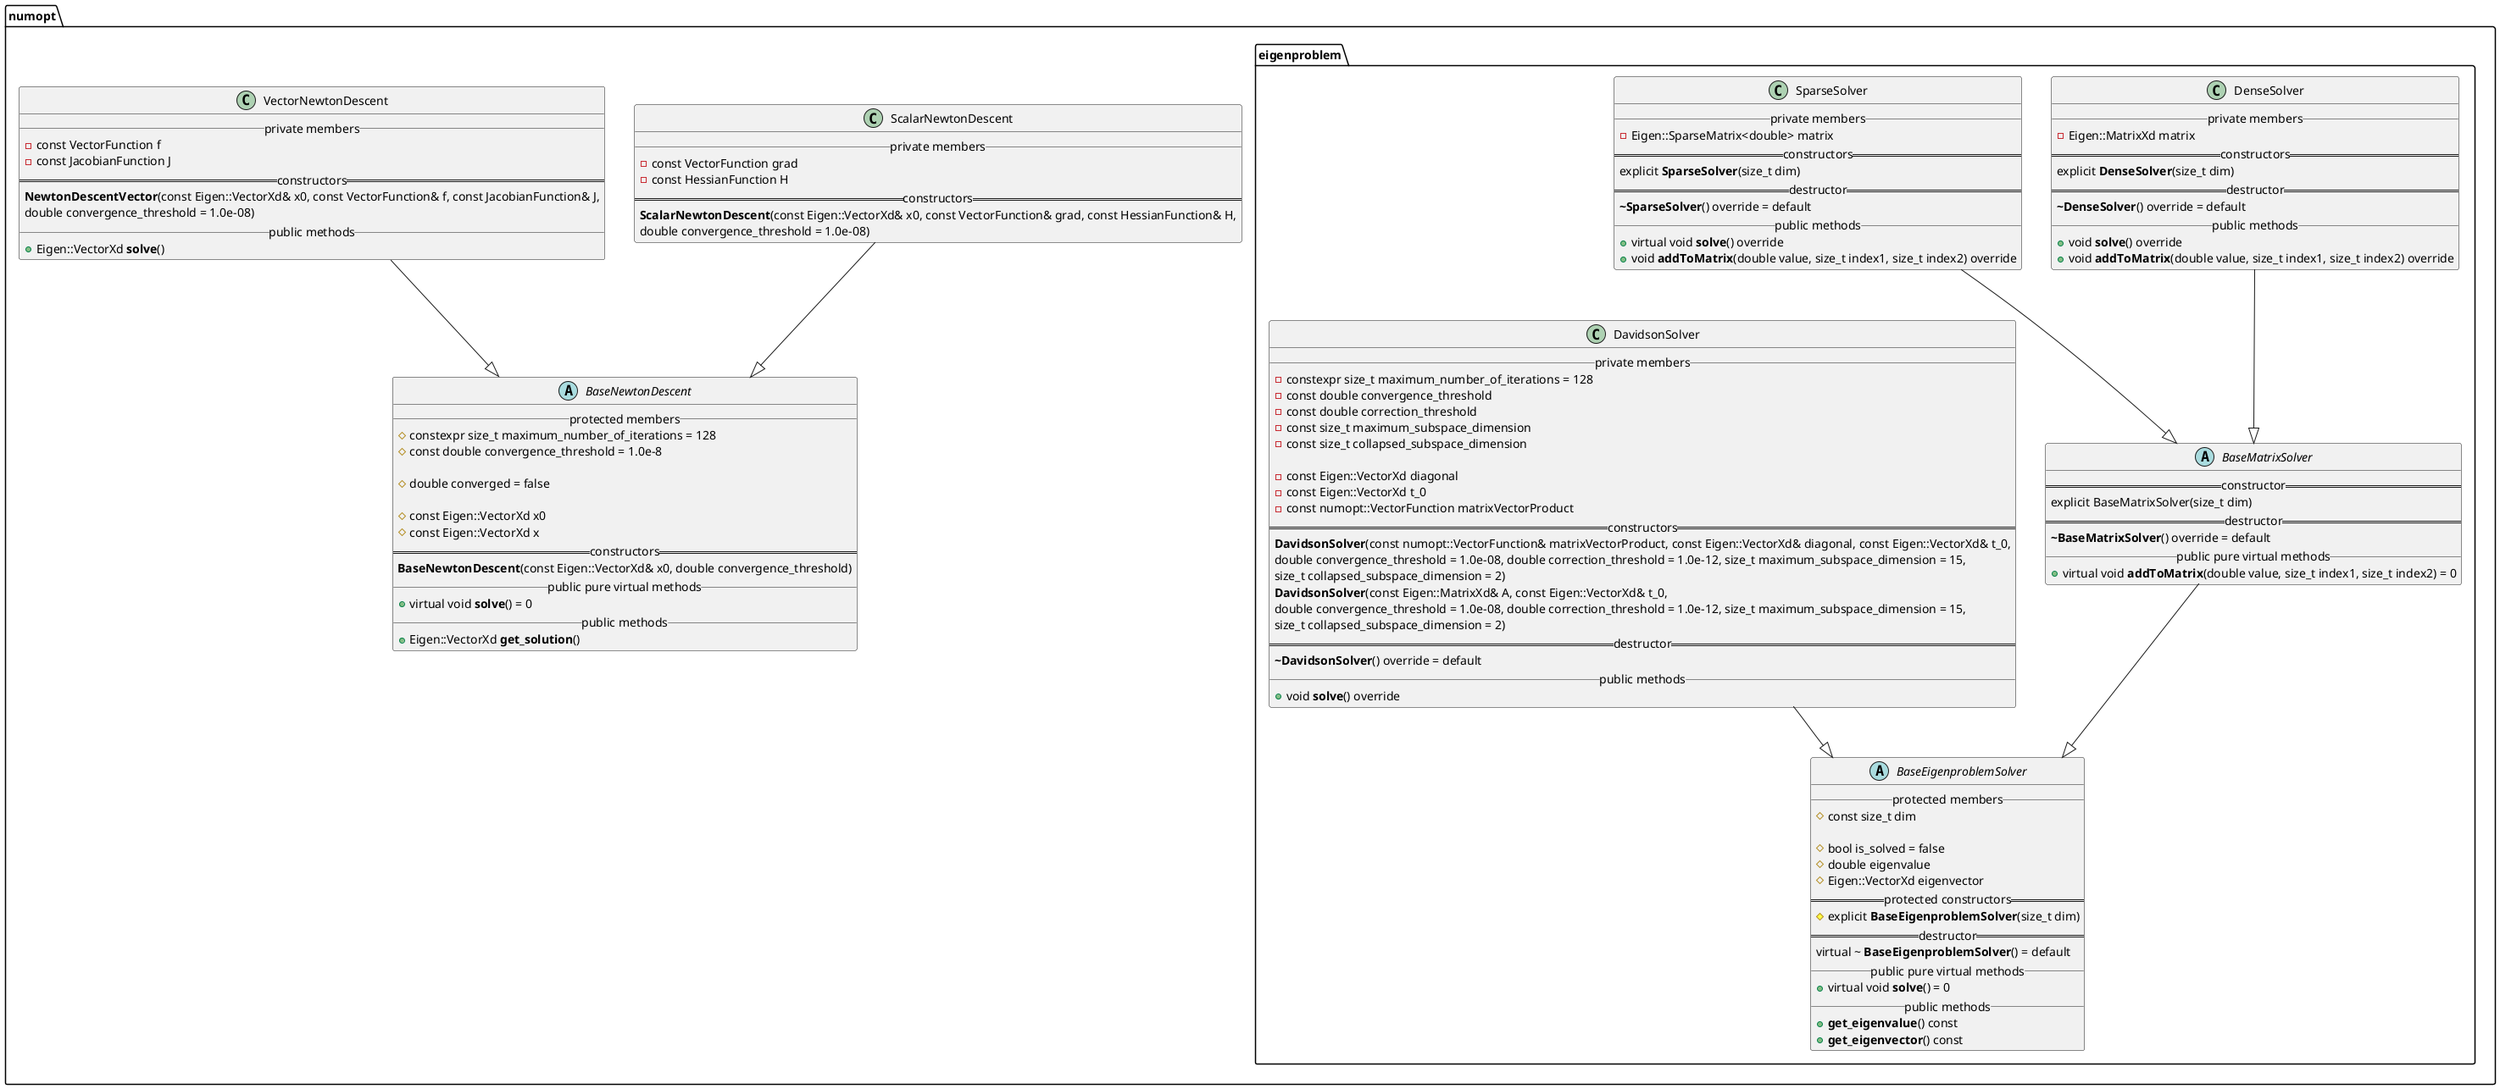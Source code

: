 @startuml

namespace numopt {

    abstract class BaseNewtonDescent {
        __ protected members __
            # constexpr size_t maximum_number_of_iterations = 128
            # const double convergence_threshold = 1.0e-8

            # double converged = false

            # const Eigen::VectorXd x0
            # const Eigen::VectorXd x
        == constructors ==
            **BaseNewtonDescent**(const Eigen::VectorXd& x0, double convergence_threshold)
        __ public pure virtual methods __
            + virtual void **solve**() = 0
        __ public methods __
            + Eigen::VectorXd **get_solution**()
    }


    ScalarNewtonDescent --|> BaseNewtonDescent
    class ScalarNewtonDescent {
        __ private members __
            - const VectorFunction grad
            - const HessianFunction H
        == constructors ==
            **ScalarNewtonDescent**(const Eigen::VectorXd& x0, const VectorFunction& grad, const HessianFunction& H,
            double convergence_threshold = 1.0e-08)
    }


    VectorNewtonDescent --|> BaseNewtonDescent
    class VectorNewtonDescent {
        __ private members __
            - const VectorFunction f
            - const JacobianFunction J
        == constructors ==
            **NewtonDescentVector**(const Eigen::VectorXd& x0, const VectorFunction& f, const JacobianFunction& J,
            double convergence_threshold = 1.0e-08)
        __ public methods __
            + Eigen::VectorXd **solve**()
    }



    namespace eigenproblem {


        abstract class BaseEigenproblemSolver {
            __ protected members __
                # const size_t dim

                # bool is_solved = false
                # double eigenvalue
                # Eigen::VectorXd eigenvector
            == protected constructors ==
                # explicit **BaseEigenproblemSolver**(size_t dim)
            == destructor ==
                virtual ~ **BaseEigenproblemSolver**() = default
            __ public pure virtual methods __
                + virtual void **solve**() = 0
            __ public methods __
                + **get_eigenvalue**() const
                + **get_eigenvector**() const
        }

        BaseMatrixSolver --|> BaseEigenproblemSolver
        abstract class BaseMatrixSolver {
            == constructor ==
                explicit BaseMatrixSolver(size_t dim)
            == destructor ==
                **~BaseMatrixSolver**() override = default
            __ public pure virtual methods __
                + virtual void **addToMatrix**(double value, size_t index1, size_t index2) = 0
        }


        DenseSolver --|> BaseMatrixSolver
        class DenseSolver {
            __ private members __
                - Eigen::MatrixXd matrix
            == constructors ==
                explicit **DenseSolver**(size_t dim)
            == destructor ==
                 **~DenseSolver**() override = default
            __ public methods __
                + void **solve**() override
                + void **addToMatrix**(double value, size_t index1, size_t index2) override
        }


        SparseSolver --|> BaseMatrixSolver
        class SparseSolver {
            __ private members __
                - Eigen::SparseMatrix<double> matrix
            == constructors ==
                explicit **SparseSolver**(size_t dim)
            == destructor ==
                 **~SparseSolver**() override = default
            __ public methods __
                + virtual void **solve**() override
                + void **addToMatrix**(double value, size_t index1, size_t index2) override
        }


        DavidsonSolver --|> BaseEigenproblemSolver
        class DavidsonSolver {
            __ private members __
                - constexpr size_t maximum_number_of_iterations = 128
                - const double convergence_threshold
                - const double correction_threshold
                - const size_t maximum_subspace_dimension
                - const size_t collapsed_subspace_dimension

                - const Eigen::VectorXd diagonal
                - const Eigen::VectorXd t_0
                - const numopt::VectorFunction matrixVectorProduct
            == constructors ==
                **DavidsonSolver**(const numopt::VectorFunction& matrixVectorProduct, const Eigen::VectorXd& diagonal, const Eigen::VectorXd& t_0,
                double convergence_threshold = 1.0e-08, double correction_threshold = 1.0e-12, size_t maximum_subspace_dimension = 15,
                size_t collapsed_subspace_dimension = 2)
                **DavidsonSolver**(const Eigen::MatrixXd& A, const Eigen::VectorXd& t_0,
                double convergence_threshold = 1.0e-08, double correction_threshold = 1.0e-12, size_t maximum_subspace_dimension = 15,
                size_t collapsed_subspace_dimension = 2)
            == destructor ==
                 **~DavidsonSolver**() override = default
            __ public methods __
                + void **solve**() override
        }


    }


}

@enduml